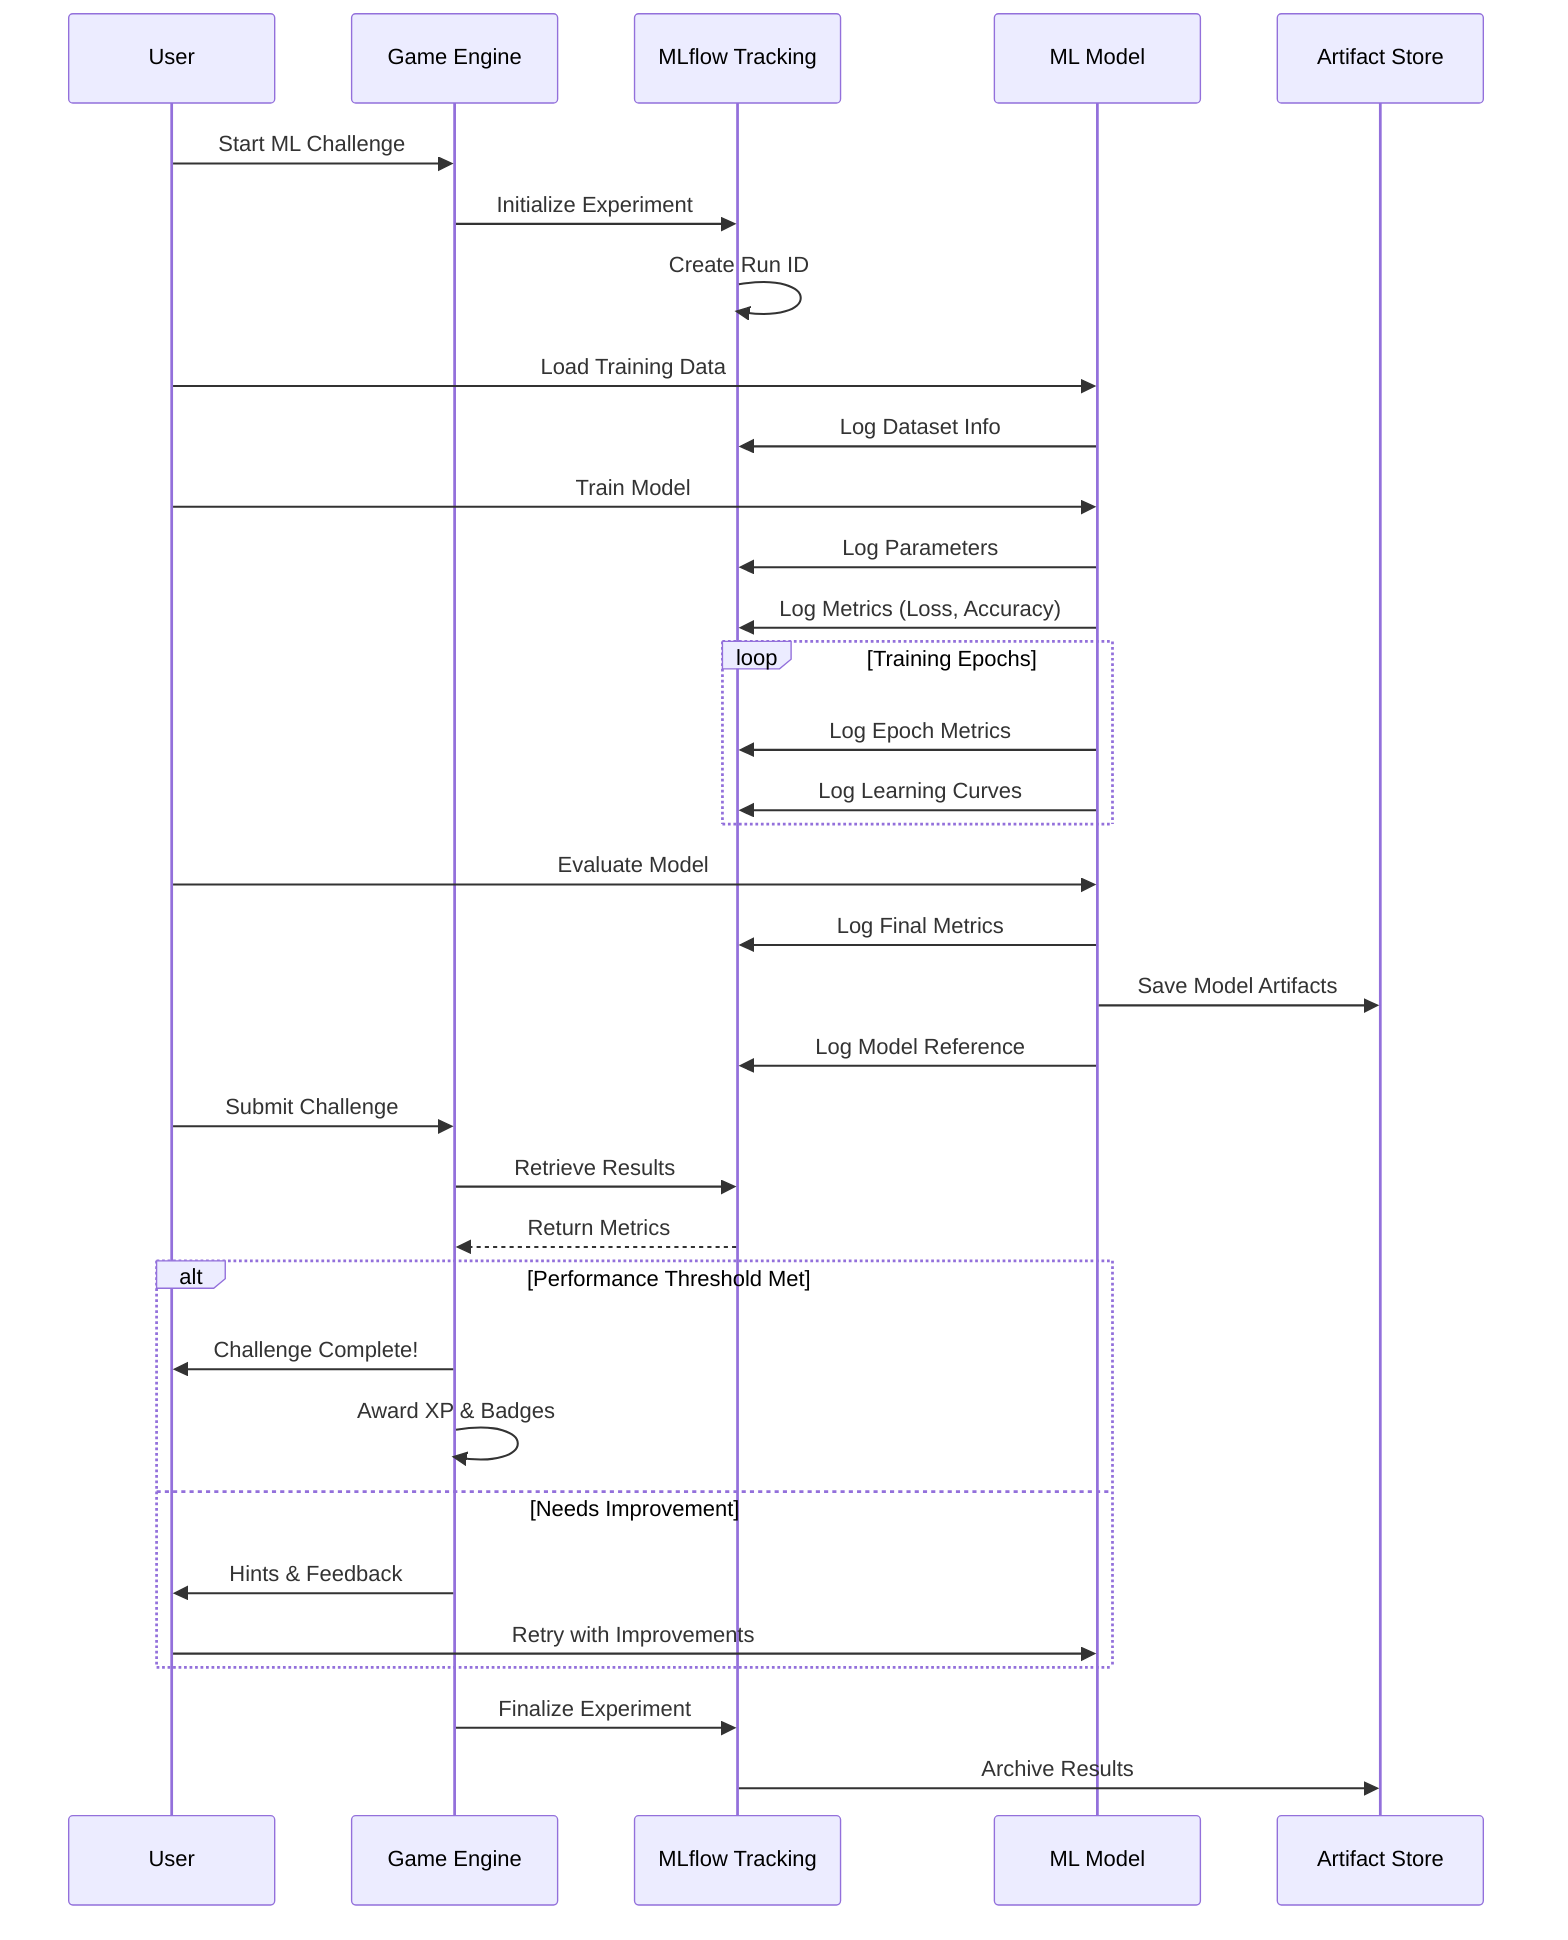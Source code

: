 sequenceDiagram
    participant User
    participant GameEngine as Game Engine
    participant MLflow as MLflow Tracking
    participant Model as ML Model
    participant Storage as Artifact Store

    User->>GameEngine: Start ML Challenge
    GameEngine->>MLflow: Initialize Experiment
    MLflow->>MLflow: Create Run ID

    User->>Model: Load Training Data
    Model->>MLflow: Log Dataset Info

    User->>Model: Train Model
    Model->>MLflow: Log Parameters
    Model->>MLflow: Log Metrics (Loss, Accuracy)

    loop Training Epochs
        Model->>MLflow: Log Epoch Metrics
        Model->>MLflow: Log Learning Curves
    end

    User->>Model: Evaluate Model
    Model->>MLflow: Log Final Metrics
    Model->>Storage: Save Model Artifacts
    Model->>MLflow: Log Model Reference

    User->>GameEngine: Submit Challenge
    GameEngine->>MLflow: Retrieve Results
    MLflow-->>GameEngine: Return Metrics

    alt Performance Threshold Met
        GameEngine->>User: Challenge Complete!
        GameEngine->>GameEngine: Award XP & Badges
    else Needs Improvement
        GameEngine->>User: Hints & Feedback
        User->>Model: Retry with Improvements
    end

    GameEngine->>MLflow: Finalize Experiment
    MLflow->>Storage: Archive Results